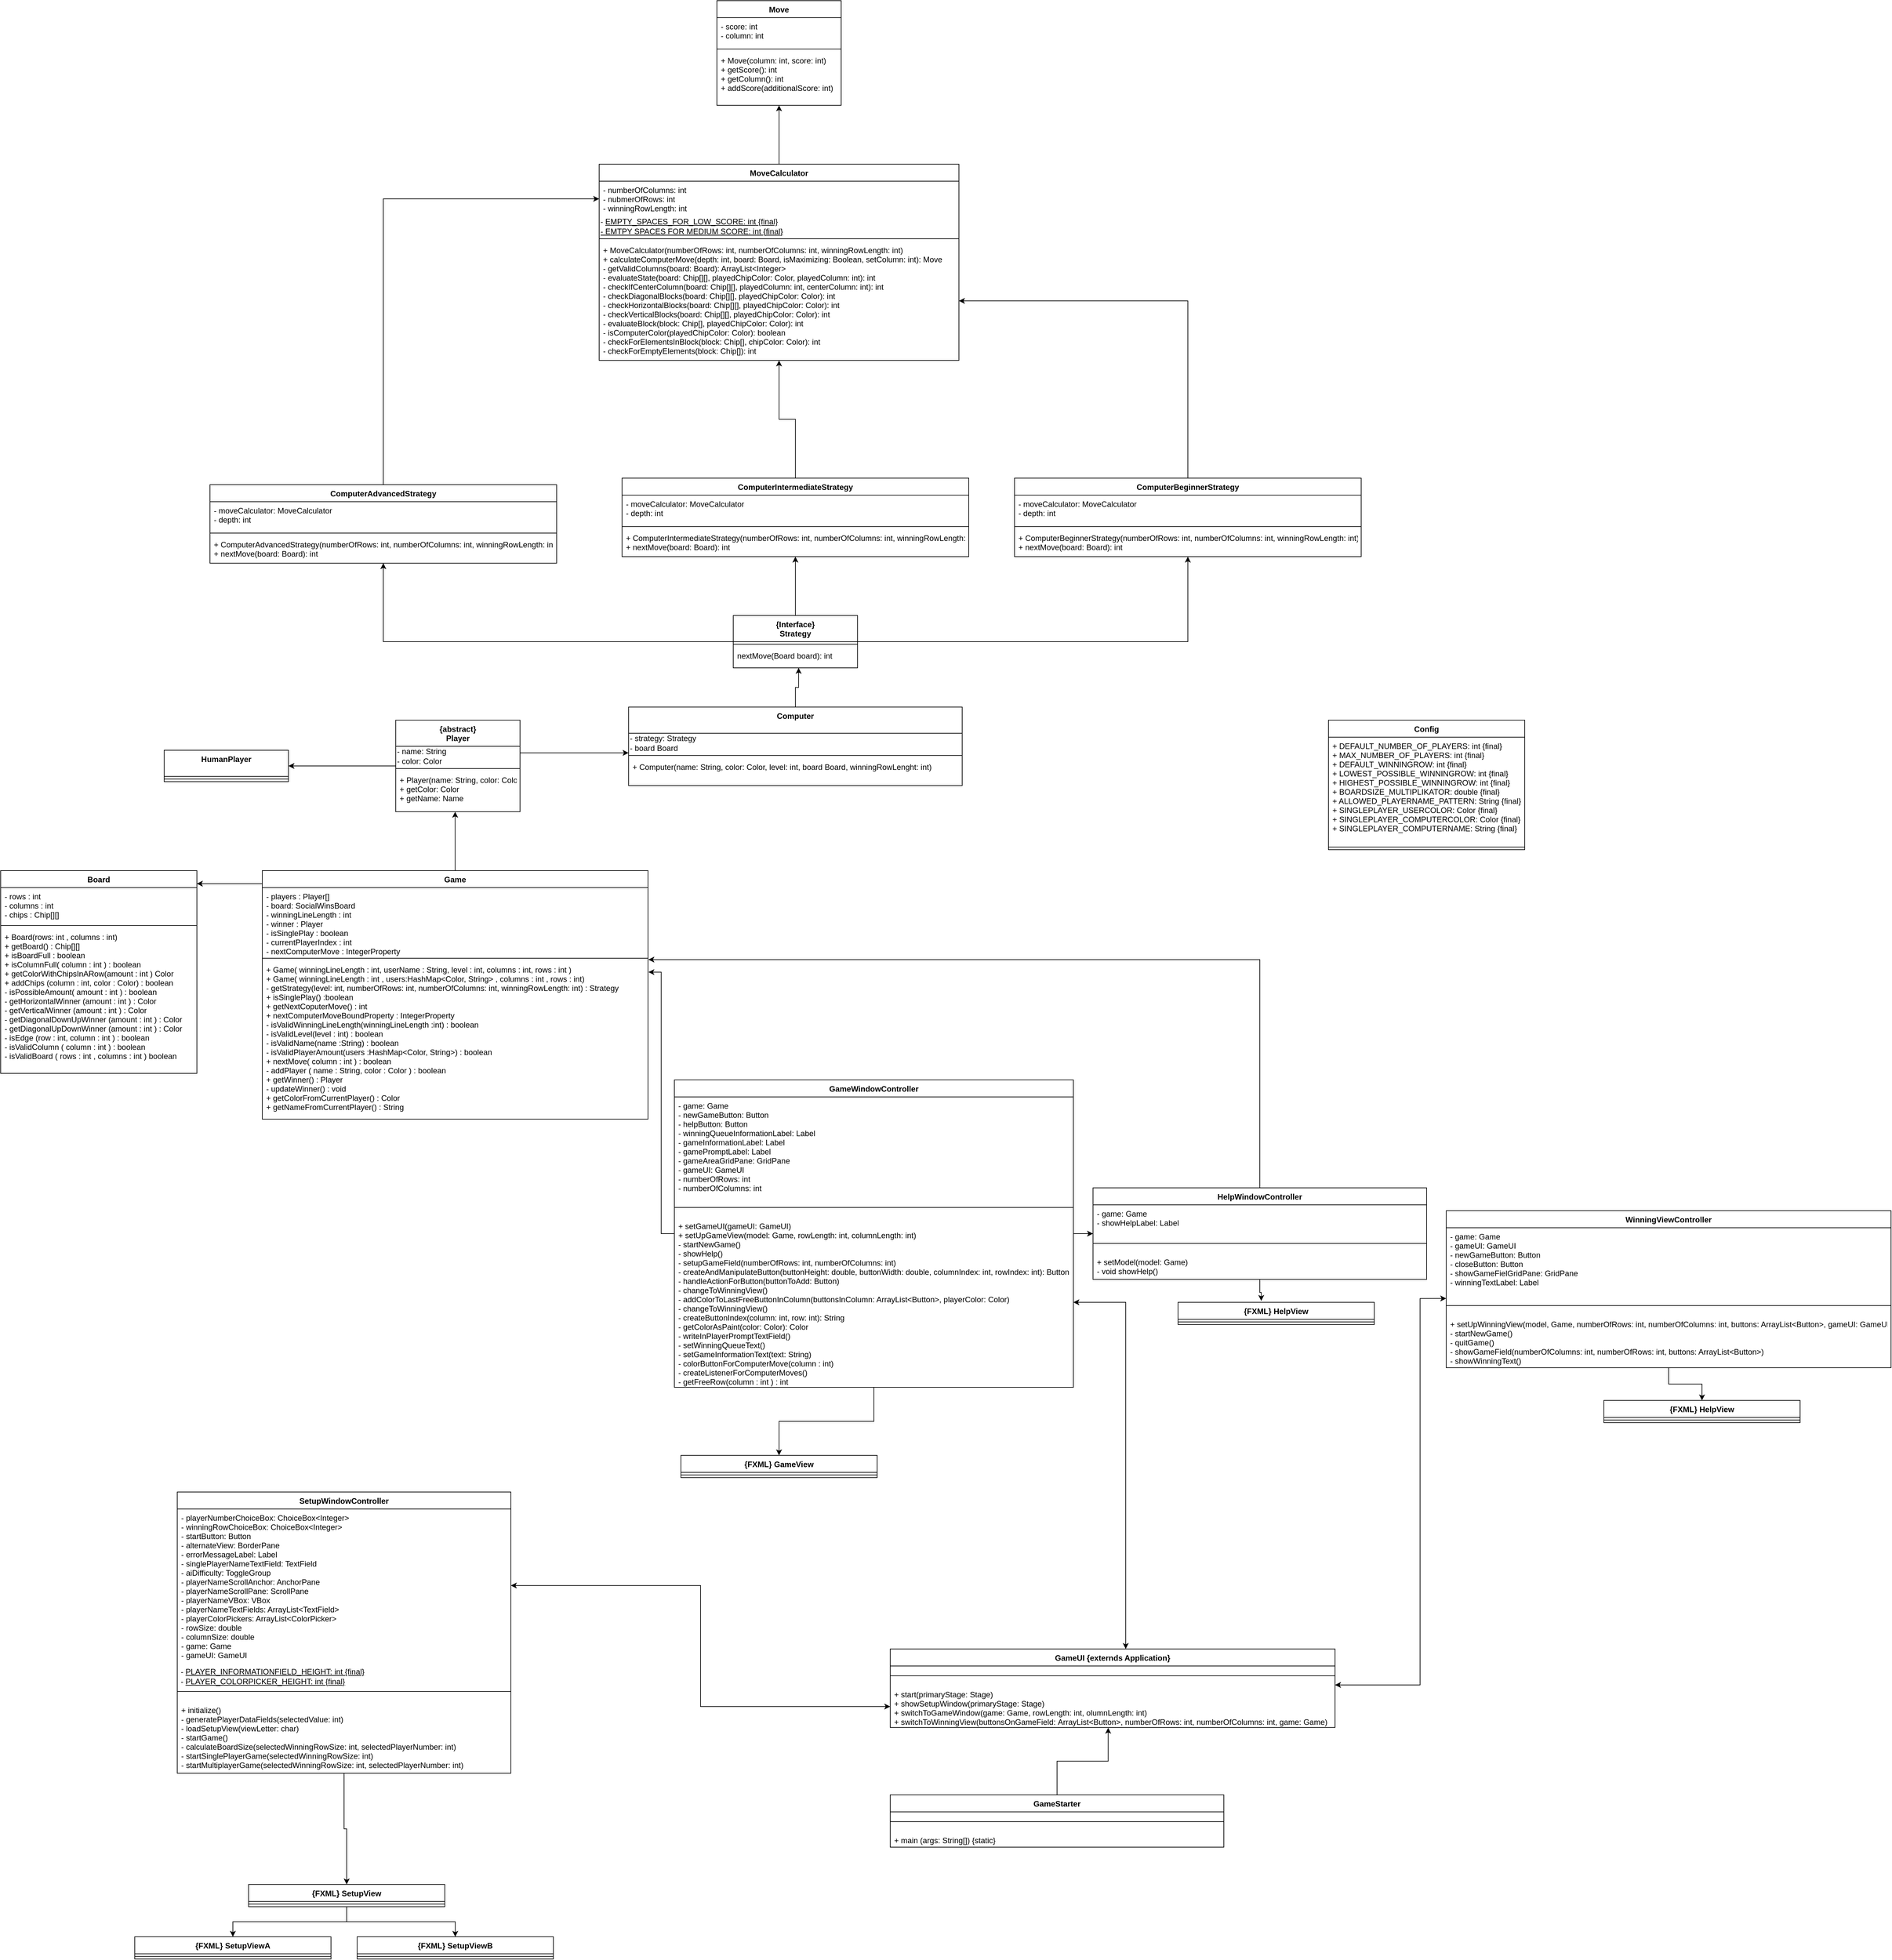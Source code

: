 <mxfile version="14.6.11" type="device"><diagram id="C5RBs43oDa-KdzZeNtuy" name="Page-1"><mxGraphModel dx="38" dy="457" grid="1" gridSize="10" guides="1" tooltips="1" connect="1" arrows="1" fold="1" page="1" pageScale="1" pageWidth="827" pageHeight="1169" math="0" shadow="0"><root><mxCell id="WIyWlLk6GJQsqaUBKTNV-0"/><mxCell id="WIyWlLk6GJQsqaUBKTNV-1" parent="WIyWlLk6GJQsqaUBKTNV-0"/><mxCell id="kENHJkDJx1Lz4hPHrRIw-1" style="edgeStyle=orthogonalEdgeStyle;rounded=0;orthogonalLoop=1;jettySize=auto;html=1;entryX=0.478;entryY=1;entryDx=0;entryDy=0;entryPerimeter=0;" parent="WIyWlLk6GJQsqaUBKTNV-1" source="eAm4K3hQeGZ5VTG-BRzC-0" target="eAm4K3hQeGZ5VTG-BRzC-94" edge="1"><mxGeometry relative="1" as="geometry"/></mxCell><mxCell id="eAm4K3hQeGZ5VTG-BRzC-0" value="Game&#10;" style="swimlane;fontStyle=1;align=center;verticalAlign=top;childLayout=stackLayout;horizontal=1;startSize=26;horizontalStack=0;resizeParent=1;resizeParentMax=0;resizeLast=0;collapsible=1;marginBottom=0;" parent="WIyWlLk6GJQsqaUBKTNV-1" vertex="1"><mxGeometry x="1510" y="1600" width="589.69" height="380" as="geometry"/></mxCell><mxCell id="eAm4K3hQeGZ5VTG-BRzC-1" value="- players : Player[]&#10;- board: SocialWinsBoard&#10;- winningLineLength : int&#10;- winner : Player&#10;- isSinglePlay : boolean&#10;- currentPlayerIndex : int&#10;- nextComputerMove : IntegerProperty" style="text;strokeColor=none;fillColor=none;align=left;verticalAlign=top;spacingLeft=4;spacingRight=4;overflow=hidden;rotatable=0;points=[[0,0.5],[1,0.5]];portConstraint=eastwest;" parent="eAm4K3hQeGZ5VTG-BRzC-0" vertex="1"><mxGeometry y="26" width="589.69" height="104" as="geometry"/></mxCell><mxCell id="eAm4K3hQeGZ5VTG-BRzC-2" value="" style="line;strokeWidth=1;fillColor=none;align=left;verticalAlign=middle;spacingTop=-1;spacingLeft=3;spacingRight=3;rotatable=0;labelPosition=right;points=[];portConstraint=eastwest;" parent="eAm4K3hQeGZ5VTG-BRzC-0" vertex="1"><mxGeometry y="130" width="589.69" height="8" as="geometry"/></mxCell><mxCell id="eAm4K3hQeGZ5VTG-BRzC-3" value="+ Game( winningLineLength : int, userName : String, level : int, columns : int, rows : int )&#10;+ Game( winningLineLength : int , users:HashMap&lt;Color, String&gt; , columns : int , rows : int)&#10;- getStrategy(level: int, numberOfRows: int, numberOfColumns: int, winningRowLength: int) : Strategy&#10;+ isSinglePlay() :boolean&#10;+ getNextCoputerMove() : int &#10;+ nextComputerMoveBoundProperty : IntegerProperty&#10;- isValidWinningLineLength(winningLineLength :int) : boolean&#10;- isValidLevel(level : int) : boolean&#10;- isValidName(name :String) : boolean&#10;- isValidPlayerAmount(users :HashMap&lt;Color, String&gt;) : boolean&#10;+ nextMove( column : int ) : boolean&#10;- addPlayer ( name : String, color : Color ) : boolean&#10;+ getWinner() : Player&#10;- updateWinner() : void&#10;+ getColorFromCurrentPlayer() : Color&#10;+ getNameFromCurrentPlayer() : String" style="text;strokeColor=none;fillColor=none;align=left;verticalAlign=top;spacingLeft=4;spacingRight=4;overflow=hidden;rotatable=0;points=[[0,0.5],[1,0.5]];portConstraint=eastwest;" parent="eAm4K3hQeGZ5VTG-BRzC-0" vertex="1"><mxGeometry y="138" width="589.69" height="242" as="geometry"/></mxCell><mxCell id="eAm4K3hQeGZ5VTG-BRzC-4" value="Config" style="swimlane;fontStyle=1;align=center;verticalAlign=top;childLayout=stackLayout;horizontal=1;startSize=26;horizontalStack=0;resizeParent=1;resizeParentMax=0;resizeLast=0;collapsible=1;marginBottom=0;" parent="WIyWlLk6GJQsqaUBKTNV-1" vertex="1"><mxGeometry x="3140" y="1370" width="300" height="198" as="geometry"/></mxCell><mxCell id="eAm4K3hQeGZ5VTG-BRzC-5" value="+ DEFAULT_NUMBER_OF_PLAYERS: int {final}&#10;+ MAX_NUMBER_OF_PLAYERS: int {final}&#10;+ DEFAULT_WINNINGROW: int {final}&#10;+ LOWEST_POSSIBLE_WINNINGROW: int {final}&#10;+ HIGHEST_POSSIBLE_WINNINGROW: int {final}&#10;+ BOARDSIZE_MULTIPLIKATOR: double {final}&#10;+ ALLOWED_PLAYERNAME_PATTERN: String {final}&#10;+ SINGLEPLAYER_USERCOLOR: Color {final}&#10;+ SINGLEPLAYER_COMPUTERCOLOR: Color {final}&#10;+ SINGLEPLAYER_COMPUTERNAME: String {final}" style="text;strokeColor=none;fillColor=none;align=left;verticalAlign=top;spacingLeft=4;spacingRight=4;overflow=hidden;rotatable=0;points=[[0,0.5],[1,0.5]];portConstraint=eastwest;" parent="eAm4K3hQeGZ5VTG-BRzC-4" vertex="1"><mxGeometry y="26" width="300" height="164" as="geometry"/></mxCell><mxCell id="eAm4K3hQeGZ5VTG-BRzC-6" value="" style="line;strokeWidth=1;fillColor=none;align=left;verticalAlign=middle;spacingTop=-1;spacingLeft=3;spacingRight=3;rotatable=0;labelPosition=right;points=[];portConstraint=eastwest;" parent="eAm4K3hQeGZ5VTG-BRzC-4" vertex="1"><mxGeometry y="190" width="300" height="8" as="geometry"/></mxCell><mxCell id="kENHJkDJx1Lz4hPHrRIw-23" style="edgeStyle=orthogonalEdgeStyle;rounded=0;orthogonalLoop=1;jettySize=auto;html=1;startArrow=none;startFill=0;" parent="WIyWlLk6GJQsqaUBKTNV-1" source="eAm4K3hQeGZ5VTG-BRzC-8" target="eAm4K3hQeGZ5VTG-BRzC-15" edge="1"><mxGeometry relative="1" as="geometry"/></mxCell><mxCell id="eAm4K3hQeGZ5VTG-BRzC-8" value="SetupWindowController" style="swimlane;fontStyle=1;align=center;verticalAlign=top;childLayout=stackLayout;horizontal=1;startSize=26;horizontalStack=0;resizeParent=1;resizeParentMax=0;resizeLast=0;collapsible=1;marginBottom=0;" parent="WIyWlLk6GJQsqaUBKTNV-1" vertex="1"><mxGeometry x="1380" y="2550" width="510" height="430" as="geometry"/></mxCell><mxCell id="eAm4K3hQeGZ5VTG-BRzC-9" value="- playerNumberChoiceBox: ChoiceBox&lt;Integer&gt;&#10;- winningRowChoiceBox: ChoiceBox&lt;Integer&gt;&#10;- startButton: Button&#10;- alternateView: BorderPane&#10;- errorMessageLabel: Label&#10;- singlePlayerNameTextField: TextField&#10;- aiDifficulty: ToggleGroup&#10;- playerNameScrollAnchor: AnchorPane&#10;- playerNameScrollPane: ScrollPane&#10;- playerNameVBox: VBox&#10;- playerNameTextFields: ArrayList&lt;TextField&gt;&#10;- playerColorPickers: ArrayList&lt;ColorPicker&gt;&#10;- rowSize: double&#10;- columnSize: double&#10;- game: Game&#10;- gameUI: GameUI" style="text;strokeColor=none;fillColor=none;align=left;verticalAlign=top;spacingLeft=4;spacingRight=4;overflow=hidden;rotatable=0;points=[[0,0.5],[1,0.5]];portConstraint=eastwest;" parent="eAm4K3hQeGZ5VTG-BRzC-8" vertex="1"><mxGeometry y="26" width="510" height="234" as="geometry"/></mxCell><mxCell id="eAm4K3hQeGZ5VTG-BRzC-10" value="&amp;nbsp;&lt;div align=&quot;left&quot;&gt;&amp;nbsp;- &lt;u&gt;PLAYER_INFORMATIONFIELD_HEIGHT: int {final}&lt;/u&gt; &lt;br&gt;&lt;/div&gt;&lt;div align=&quot;left&quot;&gt;&amp;nbsp;- &lt;u&gt;PLAYER_COLORPICKER_HEIGHT: int {final}&lt;/u&gt;&lt;/div&gt;" style="text;html=1;strokeColor=none;fillColor=none;align=left;verticalAlign=middle;whiteSpace=wrap;rounded=0;" parent="eAm4K3hQeGZ5VTG-BRzC-8" vertex="1"><mxGeometry y="260" width="510" height="30" as="geometry"/></mxCell><mxCell id="eAm4K3hQeGZ5VTG-BRzC-11" value="" style="line;strokeWidth=1;fillColor=none;align=left;verticalAlign=middle;spacingTop=-1;spacingLeft=3;spacingRight=3;rotatable=0;labelPosition=right;points=[];portConstraint=eastwest;" parent="eAm4K3hQeGZ5VTG-BRzC-8" vertex="1"><mxGeometry y="290" width="510" height="30" as="geometry"/></mxCell><mxCell id="eAm4K3hQeGZ5VTG-BRzC-12" value="+ initialize()&#10;- generatePlayerDataFields(selectedValue: int)&#10;- loadSetupView(viewLetter: char)&#10;- startGame()&#10;- calculateBoardSize(selectedWinningRowSize: int, selectedPlayerNumber: int)&#10;- startSinglePlayerGame(selectedWinningRowSize: int)&#10;- startMultiplayerGame(selectedWinningRowSize: int, selectedPlayerNumber: int)&#10;&#10;" style="text;strokeColor=none;fillColor=none;align=left;verticalAlign=top;spacingLeft=4;spacingRight=4;overflow=hidden;rotatable=0;points=[[0,0.5],[1,0.5]];portConstraint=eastwest;" parent="eAm4K3hQeGZ5VTG-BRzC-8" vertex="1"><mxGeometry y="320" width="510" height="110" as="geometry"/></mxCell><mxCell id="eAm4K3hQeGZ5VTG-BRzC-13" style="edgeStyle=orthogonalEdgeStyle;rounded=0;orthogonalLoop=1;jettySize=auto;html=1;exitX=0.5;exitY=1;exitDx=0;exitDy=0;" parent="WIyWlLk6GJQsqaUBKTNV-1" source="eAm4K3hQeGZ5VTG-BRzC-15" target="eAm4K3hQeGZ5VTG-BRzC-17" edge="1"><mxGeometry relative="1" as="geometry"/></mxCell><mxCell id="eAm4K3hQeGZ5VTG-BRzC-14" style="edgeStyle=orthogonalEdgeStyle;rounded=0;orthogonalLoop=1;jettySize=auto;html=1;exitX=0.5;exitY=1;exitDx=0;exitDy=0;entryX=0.5;entryY=0;entryDx=0;entryDy=0;" parent="WIyWlLk6GJQsqaUBKTNV-1" source="eAm4K3hQeGZ5VTG-BRzC-15" target="eAm4K3hQeGZ5VTG-BRzC-19" edge="1"><mxGeometry relative="1" as="geometry"/></mxCell><mxCell id="eAm4K3hQeGZ5VTG-BRzC-15" value="{FXML} SetupView" style="swimlane;fontStyle=1;align=center;verticalAlign=top;childLayout=stackLayout;horizontal=1;startSize=26;horizontalStack=0;resizeParent=1;resizeParentMax=0;resizeLast=0;collapsible=1;marginBottom=0;" parent="WIyWlLk6GJQsqaUBKTNV-1" vertex="1"><mxGeometry x="1489" y="3150" width="300" height="34" as="geometry"/></mxCell><mxCell id="eAm4K3hQeGZ5VTG-BRzC-16" value="" style="line;strokeWidth=1;fillColor=none;align=left;verticalAlign=middle;spacingTop=-1;spacingLeft=3;spacingRight=3;rotatable=0;labelPosition=right;points=[];portConstraint=eastwest;" parent="eAm4K3hQeGZ5VTG-BRzC-15" vertex="1"><mxGeometry y="26" width="300" height="8" as="geometry"/></mxCell><mxCell id="eAm4K3hQeGZ5VTG-BRzC-17" value="{FXML} SetupViewA" style="swimlane;fontStyle=1;align=center;verticalAlign=top;childLayout=stackLayout;horizontal=1;startSize=26;horizontalStack=0;resizeParent=1;resizeParentMax=0;resizeLast=0;collapsible=1;marginBottom=0;" parent="WIyWlLk6GJQsqaUBKTNV-1" vertex="1"><mxGeometry x="1315" y="3230" width="300" height="34" as="geometry"/></mxCell><mxCell id="eAm4K3hQeGZ5VTG-BRzC-18" value="" style="line;strokeWidth=1;fillColor=none;align=left;verticalAlign=middle;spacingTop=-1;spacingLeft=3;spacingRight=3;rotatable=0;labelPosition=right;points=[];portConstraint=eastwest;" parent="eAm4K3hQeGZ5VTG-BRzC-17" vertex="1"><mxGeometry y="26" width="300" height="8" as="geometry"/></mxCell><mxCell id="eAm4K3hQeGZ5VTG-BRzC-19" value="{FXML} SetupViewB" style="swimlane;fontStyle=1;align=center;verticalAlign=top;childLayout=stackLayout;horizontal=1;startSize=26;horizontalStack=0;resizeParent=1;resizeParentMax=0;resizeLast=0;collapsible=1;marginBottom=0;" parent="WIyWlLk6GJQsqaUBKTNV-1" vertex="1"><mxGeometry x="1655" y="3230" width="300" height="34" as="geometry"/></mxCell><mxCell id="eAm4K3hQeGZ5VTG-BRzC-20" value="" style="line;strokeWidth=1;fillColor=none;align=left;verticalAlign=middle;spacingTop=-1;spacingLeft=3;spacingRight=3;rotatable=0;labelPosition=right;points=[];portConstraint=eastwest;" parent="eAm4K3hQeGZ5VTG-BRzC-19" vertex="1"><mxGeometry y="26" width="300" height="8" as="geometry"/></mxCell><mxCell id="eAm4K3hQeGZ5VTG-BRzC-21" value="Board" style="swimlane;fontStyle=1;align=center;verticalAlign=top;childLayout=stackLayout;horizontal=1;startSize=26;horizontalStack=0;resizeParent=1;resizeParentMax=0;resizeLast=0;collapsible=1;marginBottom=0;" parent="WIyWlLk6GJQsqaUBKTNV-1" vertex="1"><mxGeometry x="1110" y="1600" width="300" height="310" as="geometry"/></mxCell><mxCell id="eAm4K3hQeGZ5VTG-BRzC-22" value="- rows : int&#10;- columns : int&#10;- chips : Chip[][]&#10;" style="text;strokeColor=none;fillColor=none;align=left;verticalAlign=top;spacingLeft=4;spacingRight=4;overflow=hidden;rotatable=0;points=[[0,0.5],[1,0.5]];portConstraint=eastwest;" parent="eAm4K3hQeGZ5VTG-BRzC-21" vertex="1"><mxGeometry y="26" width="300" height="54" as="geometry"/></mxCell><mxCell id="eAm4K3hQeGZ5VTG-BRzC-23" value="" style="line;strokeWidth=1;fillColor=none;align=left;verticalAlign=middle;spacingTop=-1;spacingLeft=3;spacingRight=3;rotatable=0;labelPosition=right;points=[];portConstraint=eastwest;" parent="eAm4K3hQeGZ5VTG-BRzC-21" vertex="1"><mxGeometry y="80" width="300" height="8" as="geometry"/></mxCell><mxCell id="eAm4K3hQeGZ5VTG-BRzC-24" value="+ Board(rows: int , columns : int)&#10;+ getBoard() : Chip[][]&#10;+ isBoardFull : boolean&#10;+ isColumnFull( column : int ) : boolean&#10;+ getColorWithChipsInARow(amount : int ) Color&#10;+ addChips (column : int, color : Color) : boolean&#10;- isPossibleAmount( amount : int ) : boolean&#10;- getHorizontalWinner (amount : int ) : Color&#10;- getVerticalWinner (amount : int ) : Color&#10;- getDiagonalDownUpWinner (amount : int ) : Color&#10;- getDiagonalUpDownWinner (amount : int ) : Color&#10;- isEdge (row : int, column : int ) : boolean&#10;- isValidColumn ( column : int ) : boolean&#10;- isValidBoard ( rows : int , columns : int ) boolean" style="text;strokeColor=none;fillColor=none;align=left;verticalAlign=top;spacingLeft=4;spacingRight=4;overflow=hidden;rotatable=0;points=[[0,0.5],[1,0.5]];portConstraint=eastwest;" parent="eAm4K3hQeGZ5VTG-BRzC-21" vertex="1"><mxGeometry y="88" width="300" height="222" as="geometry"/></mxCell><mxCell id="eAm4K3hQeGZ5VTG-BRzC-25" style="edgeStyle=orthogonalEdgeStyle;rounded=0;orthogonalLoop=1;jettySize=auto;html=1;" parent="WIyWlLk6GJQsqaUBKTNV-1" source="eAm4K3hQeGZ5VTG-BRzC-0" target="eAm4K3hQeGZ5VTG-BRzC-21" edge="1"><mxGeometry relative="1" as="geometry"><Array as="points"><mxPoint x="1440" y="1620"/><mxPoint x="1440" y="1620"/></Array><mxPoint x="1460" y="1560" as="sourcePoint"/><mxPoint x="1460" y="1940" as="targetPoint"/></mxGeometry></mxCell><mxCell id="eAm4K3hQeGZ5VTG-BRzC-26" style="edgeStyle=orthogonalEdgeStyle;rounded=0;orthogonalLoop=1;jettySize=auto;html=1;entryX=0.5;entryY=0;entryDx=0;entryDy=0;" parent="WIyWlLk6GJQsqaUBKTNV-1" source="eAm4K3hQeGZ5VTG-BRzC-29" target="eAm4K3hQeGZ5VTG-BRzC-33" edge="1"><mxGeometry relative="1" as="geometry"/></mxCell><mxCell id="eAm4K3hQeGZ5VTG-BRzC-27" style="edgeStyle=orthogonalEdgeStyle;rounded=0;orthogonalLoop=1;jettySize=auto;html=1;entryX=0;entryY=0.5;entryDx=0;entryDy=0;" parent="WIyWlLk6GJQsqaUBKTNV-1" source="eAm4K3hQeGZ5VTG-BRzC-29" target="eAm4K3hQeGZ5VTG-BRzC-37" edge="1"><mxGeometry relative="1" as="geometry"/></mxCell><mxCell id="eAm4K3hQeGZ5VTG-BRzC-28" style="edgeStyle=orthogonalEdgeStyle;rounded=0;orthogonalLoop=1;jettySize=auto;html=1;entryX=1.001;entryY=0.071;entryDx=0;entryDy=0;entryPerimeter=0;" parent="WIyWlLk6GJQsqaUBKTNV-1" source="eAm4K3hQeGZ5VTG-BRzC-29" target="eAm4K3hQeGZ5VTG-BRzC-3" edge="1"><mxGeometry relative="1" as="geometry"/></mxCell><mxCell id="eAm4K3hQeGZ5VTG-BRzC-29" value="GameWindowController" style="swimlane;fontStyle=1;align=center;verticalAlign=top;childLayout=stackLayout;horizontal=1;startSize=26;horizontalStack=0;resizeParent=1;resizeParentMax=0;resizeLast=0;collapsible=1;marginBottom=0;" parent="WIyWlLk6GJQsqaUBKTNV-1" vertex="1"><mxGeometry x="2140" y="1920" width="610" height="470" as="geometry"/></mxCell><mxCell id="eAm4K3hQeGZ5VTG-BRzC-30" value="- game: Game&#10;- newGameButton: Button&#10;- helpButton: Button&#10;- winningQueueInformationLabel: Label&#10;- gameInformationLabel: Label&#10;- gamePromptLabel: Label&#10;- gameAreaGridPane: GridPane&#10;- gameUI: GameUI&#10;- numberOfRows: int&#10;- numberOfColumns: int" style="text;strokeColor=none;fillColor=none;align=left;verticalAlign=top;spacingLeft=4;spacingRight=4;overflow=hidden;rotatable=0;points=[[0,0.5],[1,0.5]];portConstraint=eastwest;" parent="eAm4K3hQeGZ5VTG-BRzC-29" vertex="1"><mxGeometry y="26" width="610" height="154" as="geometry"/></mxCell><mxCell id="eAm4K3hQeGZ5VTG-BRzC-31" value="" style="line;strokeWidth=1;fillColor=none;align=left;verticalAlign=middle;spacingTop=-1;spacingLeft=3;spacingRight=3;rotatable=0;labelPosition=right;points=[];portConstraint=eastwest;" parent="eAm4K3hQeGZ5VTG-BRzC-29" vertex="1"><mxGeometry y="180" width="610" height="30" as="geometry"/></mxCell><mxCell id="eAm4K3hQeGZ5VTG-BRzC-32" value="+ setGameUI(gameUI: GameUI)&#10;+ setUpGameView(model: Game, rowLength: int, columnLength: int)&#10;- startNewGame()&#10;- showHelp()&#10;- setupGameField(numberOfRows: int, numberOfColumns: int)&#10;- createAndManipulateButton(buttonHeight: double, buttonWidth: double, columnIndex: int, rowIndex: int): Button&#10;- handleActionForButton(buttonToAdd: Button)&#10;- changeToWinningView()&#10;- addColorToLastFreeButtonInColumn(buttonsInColumn: ArrayList&lt;Button&gt;, playerColor: Color)&#10;- changeToWinningView()&#10;- createButtonIndex(column: int, row: int): String&#10;- getColorAsPaint(color: Color): Color&#10;- writeInPlayerPromptTextField()&#10;- setWinningQueueText()&#10;- setGameInformationText(text: String)&#10;- colorButtonForComputerMove(column : int)&#10;- createListenerForComputerMoves()&#10;- getFreeRow(column : int ) : int&#10;&#10;&#10;" style="text;strokeColor=none;fillColor=none;align=left;verticalAlign=top;spacingLeft=4;spacingRight=4;overflow=hidden;rotatable=0;points=[[0,0.5],[1,0.5]];portConstraint=eastwest;" parent="eAm4K3hQeGZ5VTG-BRzC-29" vertex="1"><mxGeometry y="210" width="610" height="260" as="geometry"/></mxCell><mxCell id="eAm4K3hQeGZ5VTG-BRzC-33" value="{FXML} GameView" style="swimlane;fontStyle=1;align=center;verticalAlign=top;childLayout=stackLayout;horizontal=1;startSize=26;horizontalStack=0;resizeParent=1;resizeParentMax=0;resizeLast=0;collapsible=1;marginBottom=0;" parent="WIyWlLk6GJQsqaUBKTNV-1" vertex="1"><mxGeometry x="2150" y="2494" width="300" height="34" as="geometry"/></mxCell><mxCell id="eAm4K3hQeGZ5VTG-BRzC-34" value="" style="line;strokeWidth=1;fillColor=none;align=left;verticalAlign=middle;spacingTop=-1;spacingLeft=3;spacingRight=3;rotatable=0;labelPosition=right;points=[];portConstraint=eastwest;" parent="eAm4K3hQeGZ5VTG-BRzC-33" vertex="1"><mxGeometry y="26" width="300" height="8" as="geometry"/></mxCell><mxCell id="eAm4K3hQeGZ5VTG-BRzC-35" style="edgeStyle=orthogonalEdgeStyle;rounded=0;orthogonalLoop=1;jettySize=auto;html=1;entryX=0.424;entryY=-0.062;entryDx=0;entryDy=0;entryPerimeter=0;" parent="WIyWlLk6GJQsqaUBKTNV-1" source="eAm4K3hQeGZ5VTG-BRzC-37" target="eAm4K3hQeGZ5VTG-BRzC-41" edge="1"><mxGeometry relative="1" as="geometry"/></mxCell><mxCell id="eAm4K3hQeGZ5VTG-BRzC-36" style="edgeStyle=orthogonalEdgeStyle;rounded=0;orthogonalLoop=1;jettySize=auto;html=1;entryX=1.001;entryY=-0.008;entryDx=0;entryDy=0;entryPerimeter=0;" parent="WIyWlLk6GJQsqaUBKTNV-1" source="eAm4K3hQeGZ5VTG-BRzC-37" target="eAm4K3hQeGZ5VTG-BRzC-3" edge="1"><mxGeometry relative="1" as="geometry"/></mxCell><mxCell id="eAm4K3hQeGZ5VTG-BRzC-37" value="HelpWindowController" style="swimlane;fontStyle=1;align=center;verticalAlign=top;childLayout=stackLayout;horizontal=1;startSize=26;horizontalStack=0;resizeParent=1;resizeParentMax=0;resizeLast=0;collapsible=1;marginBottom=0;" parent="WIyWlLk6GJQsqaUBKTNV-1" vertex="1"><mxGeometry x="2780" y="2085" width="510" height="140" as="geometry"/></mxCell><mxCell id="eAm4K3hQeGZ5VTG-BRzC-38" value="- game: Game&#10;- showHelpLabel: Label" style="text;strokeColor=none;fillColor=none;align=left;verticalAlign=top;spacingLeft=4;spacingRight=4;overflow=hidden;rotatable=0;points=[[0,0.5],[1,0.5]];portConstraint=eastwest;" parent="eAm4K3hQeGZ5VTG-BRzC-37" vertex="1"><mxGeometry y="26" width="510" height="44" as="geometry"/></mxCell><mxCell id="eAm4K3hQeGZ5VTG-BRzC-39" value="" style="line;strokeWidth=1;fillColor=none;align=left;verticalAlign=middle;spacingTop=-1;spacingLeft=3;spacingRight=3;rotatable=0;labelPosition=right;points=[];portConstraint=eastwest;" parent="eAm4K3hQeGZ5VTG-BRzC-37" vertex="1"><mxGeometry y="70" width="510" height="30" as="geometry"/></mxCell><mxCell id="eAm4K3hQeGZ5VTG-BRzC-40" value="+ setModel(model: Game)&#10;- void showHelp()&#10;&#10;" style="text;strokeColor=none;fillColor=none;align=left;verticalAlign=top;spacingLeft=4;spacingRight=4;overflow=hidden;rotatable=0;points=[[0,0.5],[1,0.5]];portConstraint=eastwest;" parent="eAm4K3hQeGZ5VTG-BRzC-37" vertex="1"><mxGeometry y="100" width="510" height="40" as="geometry"/></mxCell><mxCell id="eAm4K3hQeGZ5VTG-BRzC-41" value="{FXML} HelpView" style="swimlane;fontStyle=1;align=center;verticalAlign=top;childLayout=stackLayout;horizontal=1;startSize=26;horizontalStack=0;resizeParent=1;resizeParentMax=0;resizeLast=0;collapsible=1;marginBottom=0;" parent="WIyWlLk6GJQsqaUBKTNV-1" vertex="1"><mxGeometry x="2910" y="2260" width="300" height="34" as="geometry"/></mxCell><mxCell id="eAm4K3hQeGZ5VTG-BRzC-42" value="" style="line;strokeWidth=1;fillColor=none;align=left;verticalAlign=middle;spacingTop=-1;spacingLeft=3;spacingRight=3;rotatable=0;labelPosition=right;points=[];portConstraint=eastwest;" parent="eAm4K3hQeGZ5VTG-BRzC-41" vertex="1"><mxGeometry y="26" width="300" height="8" as="geometry"/></mxCell><mxCell id="eAm4K3hQeGZ5VTG-BRzC-43" style="edgeStyle=orthogonalEdgeStyle;rounded=0;orthogonalLoop=1;jettySize=auto;html=1;entryX=0.49;entryY=1.007;entryDx=0;entryDy=0;entryPerimeter=0;" parent="WIyWlLk6GJQsqaUBKTNV-1" source="eAm4K3hQeGZ5VTG-BRzC-44" target="eAm4K3hQeGZ5VTG-BRzC-52" edge="1"><mxGeometry relative="1" as="geometry"/></mxCell><mxCell id="eAm4K3hQeGZ5VTG-BRzC-44" value="GameStarter" style="swimlane;fontStyle=1;align=center;verticalAlign=top;childLayout=stackLayout;horizontal=1;startSize=26;horizontalStack=0;resizeParent=1;resizeParentMax=0;resizeLast=0;collapsible=1;marginBottom=0;" parent="WIyWlLk6GJQsqaUBKTNV-1" vertex="1"><mxGeometry x="2470" y="3013" width="510" height="80" as="geometry"/></mxCell><mxCell id="eAm4K3hQeGZ5VTG-BRzC-45" value="" style="line;strokeWidth=1;fillColor=none;align=left;verticalAlign=middle;spacingTop=-1;spacingLeft=3;spacingRight=3;rotatable=0;labelPosition=right;points=[];portConstraint=eastwest;" parent="eAm4K3hQeGZ5VTG-BRzC-44" vertex="1"><mxGeometry y="26" width="510" height="30" as="geometry"/></mxCell><mxCell id="eAm4K3hQeGZ5VTG-BRzC-46" value="+ main (args: String[]) {static}" style="text;strokeColor=none;fillColor=none;align=left;verticalAlign=top;spacingLeft=4;spacingRight=4;overflow=hidden;rotatable=0;points=[[0,0.5],[1,0.5]];portConstraint=eastwest;" parent="eAm4K3hQeGZ5VTG-BRzC-44" vertex="1"><mxGeometry y="56" width="510" height="24" as="geometry"/></mxCell><mxCell id="eAm4K3hQeGZ5VTG-BRzC-47" style="edgeStyle=orthogonalEdgeStyle;rounded=0;orthogonalLoop=1;jettySize=auto;html=1;entryX=1;entryY=0.5;entryDx=0;entryDy=0;startArrow=classic;startFill=1;" parent="WIyWlLk6GJQsqaUBKTNV-1" source="eAm4K3hQeGZ5VTG-BRzC-50" target="eAm4K3hQeGZ5VTG-BRzC-32" edge="1"><mxGeometry relative="1" as="geometry"><Array as="points"><mxPoint x="2830" y="2260"/></Array></mxGeometry></mxCell><mxCell id="eAm4K3hQeGZ5VTG-BRzC-49" style="edgeStyle=orthogonalEdgeStyle;rounded=0;orthogonalLoop=1;jettySize=auto;html=1;entryX=0;entryY=1.04;entryDx=0;entryDy=0;entryPerimeter=0;startArrow=classic;startFill=1;" parent="WIyWlLk6GJQsqaUBKTNV-1" source="eAm4K3hQeGZ5VTG-BRzC-50" target="eAm4K3hQeGZ5VTG-BRzC-55" edge="1"><mxGeometry relative="1" as="geometry"><Array as="points"><mxPoint x="3280" y="2845"/><mxPoint x="3280" y="2254"/></Array></mxGeometry></mxCell><mxCell id="eAm4K3hQeGZ5VTG-BRzC-50" value="GameUI {externds Application}" style="swimlane;fontStyle=1;align=center;verticalAlign=top;childLayout=stackLayout;horizontal=1;startSize=26;horizontalStack=0;resizeParent=1;resizeParentMax=0;resizeLast=0;collapsible=1;marginBottom=0;" parent="WIyWlLk6GJQsqaUBKTNV-1" vertex="1"><mxGeometry x="2470" y="2790" width="680" height="120" as="geometry"/></mxCell><mxCell id="eAm4K3hQeGZ5VTG-BRzC-51" value="" style="line;strokeWidth=1;fillColor=none;align=left;verticalAlign=middle;spacingTop=-1;spacingLeft=3;spacingRight=3;rotatable=0;labelPosition=right;points=[];portConstraint=eastwest;" parent="eAm4K3hQeGZ5VTG-BRzC-50" vertex="1"><mxGeometry y="26" width="680" height="30" as="geometry"/></mxCell><mxCell id="eAm4K3hQeGZ5VTG-BRzC-52" value="+ start(primaryStage: Stage)&#10;+ showSetupWindow(primaryStage: Stage)&#10;+ switchToGameWindow(game: Game, rowLength: int, olumnLength: int)&#10;+ switchToWinningView(buttonsOnGameField: ArrayList&lt;Button&gt;, numberOfRows: int, numberOfColumns: int, game: Game)" style="text;strokeColor=none;fillColor=none;align=left;verticalAlign=top;spacingLeft=4;spacingRight=4;overflow=hidden;rotatable=0;points=[[0,0.5],[1,0.5]];portConstraint=eastwest;" parent="eAm4K3hQeGZ5VTG-BRzC-50" vertex="1"><mxGeometry y="56" width="680" height="64" as="geometry"/></mxCell><mxCell id="eAm4K3hQeGZ5VTG-BRzC-53" style="edgeStyle=orthogonalEdgeStyle;rounded=0;orthogonalLoop=1;jettySize=auto;html=1;entryX=0.5;entryY=0;entryDx=0;entryDy=0;" parent="WIyWlLk6GJQsqaUBKTNV-1" source="eAm4K3hQeGZ5VTG-BRzC-54" target="eAm4K3hQeGZ5VTG-BRzC-58" edge="1"><mxGeometry relative="1" as="geometry"/></mxCell><mxCell id="eAm4K3hQeGZ5VTG-BRzC-54" value="WinningViewController" style="swimlane;fontStyle=1;align=center;verticalAlign=top;childLayout=stackLayout;horizontal=1;startSize=26;horizontalStack=0;resizeParent=1;resizeParentMax=0;resizeLast=0;collapsible=1;marginBottom=0;" parent="WIyWlLk6GJQsqaUBKTNV-1" vertex="1"><mxGeometry x="3320" y="2120" width="680" height="240" as="geometry"/></mxCell><mxCell id="eAm4K3hQeGZ5VTG-BRzC-55" value="- game: Game&#10;- gameUI: GameUI&#10;- newGameButton: Button&#10;- closeButton: Button&#10;- showGameFielGridPane: GridPane&#10;- winningTextLabel: Label" style="text;strokeColor=none;fillColor=none;align=left;verticalAlign=top;spacingLeft=4;spacingRight=4;overflow=hidden;rotatable=0;points=[[0,0.5],[1,0.5]];portConstraint=eastwest;" parent="eAm4K3hQeGZ5VTG-BRzC-54" vertex="1"><mxGeometry y="26" width="680" height="104" as="geometry"/></mxCell><mxCell id="eAm4K3hQeGZ5VTG-BRzC-56" value="" style="line;strokeWidth=1;fillColor=none;align=left;verticalAlign=middle;spacingTop=-1;spacingLeft=3;spacingRight=3;rotatable=0;labelPosition=right;points=[];portConstraint=eastwest;" parent="eAm4K3hQeGZ5VTG-BRzC-54" vertex="1"><mxGeometry y="130" width="680" height="30" as="geometry"/></mxCell><mxCell id="eAm4K3hQeGZ5VTG-BRzC-57" value="+ setUpWinningView(model, Game, numberOfRows: int, numberOfColumns: int, buttons: ArrayList&lt;Button&gt;, gameUI: GameUI)&#10;- startNewGame()&#10;- quitGame()&#10;- showGameField(numberOfColumns: int, numberOfRows: int, buttons: ArrayList&lt;Button&gt;)&#10;- showWinningText()" style="text;strokeColor=none;fillColor=none;align=left;verticalAlign=top;spacingLeft=4;spacingRight=4;overflow=hidden;rotatable=0;points=[[0,0.5],[1,0.5]];portConstraint=eastwest;" parent="eAm4K3hQeGZ5VTG-BRzC-54" vertex="1"><mxGeometry y="160" width="680" height="80" as="geometry"/></mxCell><mxCell id="eAm4K3hQeGZ5VTG-BRzC-58" value="{FXML} HelpView" style="swimlane;fontStyle=1;align=center;verticalAlign=top;childLayout=stackLayout;horizontal=1;startSize=26;horizontalStack=0;resizeParent=1;resizeParentMax=0;resizeLast=0;collapsible=1;marginBottom=0;" parent="WIyWlLk6GJQsqaUBKTNV-1" vertex="1"><mxGeometry x="3561" y="2410" width="300" height="34" as="geometry"/></mxCell><mxCell id="eAm4K3hQeGZ5VTG-BRzC-59" value="" style="line;strokeWidth=1;fillColor=none;align=left;verticalAlign=middle;spacingTop=-1;spacingLeft=3;spacingRight=3;rotatable=0;labelPosition=right;points=[];portConstraint=eastwest;" parent="eAm4K3hQeGZ5VTG-BRzC-58" vertex="1"><mxGeometry y="26" width="300" height="8" as="geometry"/></mxCell><mxCell id="kENHJkDJx1Lz4hPHrRIw-9" style="edgeStyle=orthogonalEdgeStyle;rounded=0;orthogonalLoop=1;jettySize=auto;html=1;" parent="WIyWlLk6GJQsqaUBKTNV-1" source="eAm4K3hQeGZ5VTG-BRzC-61" target="eAm4K3hQeGZ5VTG-BRzC-66" edge="1"><mxGeometry relative="1" as="geometry"/></mxCell><mxCell id="eAm4K3hQeGZ5VTG-BRzC-61" value="MoveCalculator" style="swimlane;fontStyle=1;align=center;verticalAlign=top;childLayout=stackLayout;horizontal=1;startSize=26;horizontalStack=0;resizeParent=1;resizeParentMax=0;resizeLast=0;collapsible=1;marginBottom=0;" parent="WIyWlLk6GJQsqaUBKTNV-1" vertex="1"><mxGeometry x="2025" y="520" width="550" height="300" as="geometry"/></mxCell><mxCell id="eAm4K3hQeGZ5VTG-BRzC-62" value="- numberOfColumns: int&#10;- nubmerOfRows: int&#10;- winningRowLength: int&#10;" style="text;strokeColor=none;fillColor=none;align=left;verticalAlign=top;spacingLeft=4;spacingRight=4;overflow=hidden;rotatable=0;points=[[0,0.5],[1,0.5]];portConstraint=eastwest;" parent="eAm4K3hQeGZ5VTG-BRzC-61" vertex="1"><mxGeometry y="26" width="550" height="54" as="geometry"/></mxCell><mxCell id="eAm4K3hQeGZ5VTG-BRzC-63" value="- &lt;u&gt;EMPTY_SPACES_FOR_LOW_SCORE: int {final}&lt;br&gt;- EMTPY SPACES FOR MEDIUM SCORE: int {final}&lt;/u&gt;" style="text;html=1;strokeColor=none;fillColor=none;align=left;verticalAlign=middle;whiteSpace=wrap;rounded=0;" parent="eAm4K3hQeGZ5VTG-BRzC-61" vertex="1"><mxGeometry y="80" width="550" height="30" as="geometry"/></mxCell><mxCell id="eAm4K3hQeGZ5VTG-BRzC-64" value="" style="line;strokeWidth=1;fillColor=none;align=left;verticalAlign=middle;spacingTop=-1;spacingLeft=3;spacingRight=3;rotatable=0;labelPosition=right;points=[];portConstraint=eastwest;" parent="eAm4K3hQeGZ5VTG-BRzC-61" vertex="1"><mxGeometry y="110" width="550" height="8" as="geometry"/></mxCell><mxCell id="eAm4K3hQeGZ5VTG-BRzC-65" value="+ MoveCalculator(numberOfRows: int, numberOfColumns: int, winningRowLength: int)&#10;+ calculateComputerMove(depth: int, board: Board, isMaximizing: Boolean, setColumn: int): Move&#10;- getValidColumns(board: Board): ArrayList&lt;Integer&gt;&#10;- evaluateState(board: Chip[][], playedChipColor: Color, playedColumn: int): int&#10;- checkIfCenterColumn(board: Chip[][], playedColumn: int, centerColumn: int): int&#10;- checkDiagonalBlocks(board: Chip[][], playedChipColor: Color): int&#10;- checkHorizontalBlocks(board: Chip[][], playedChipColor: Color): int&#10;- checkVerticalBlocks(board: Chip[][], playedChipColor: Color): int&#10;- evaluateBlock(block: Chip[], playedChipColor: Color): int&#10;- isComputerColor(playedChipColor: Color): boolean&#10;- checkForElementsInBlock(block: Chip[], chipColor: Color): int&#10;- checkForEmptyElements(block: Chip[]): int&#10;" style="text;strokeColor=none;fillColor=none;align=left;verticalAlign=top;spacingLeft=4;spacingRight=4;overflow=hidden;rotatable=0;points=[[0,0.5],[1,0.5]];portConstraint=eastwest;" parent="eAm4K3hQeGZ5VTG-BRzC-61" vertex="1"><mxGeometry y="118" width="550" height="182" as="geometry"/></mxCell><mxCell id="eAm4K3hQeGZ5VTG-BRzC-66" value="Move" style="swimlane;fontStyle=1;align=center;verticalAlign=top;childLayout=stackLayout;horizontal=1;startSize=26;horizontalStack=0;resizeParent=1;resizeParentMax=0;resizeLast=0;collapsible=1;marginBottom=0;" parent="WIyWlLk6GJQsqaUBKTNV-1" vertex="1"><mxGeometry x="2205" y="270" width="190" height="160" as="geometry"/></mxCell><mxCell id="eAm4K3hQeGZ5VTG-BRzC-67" value="- score: int&#10;- column: int" style="text;strokeColor=none;fillColor=none;align=left;verticalAlign=top;spacingLeft=4;spacingRight=4;overflow=hidden;rotatable=0;points=[[0,0.5],[1,0.5]];portConstraint=eastwest;" parent="eAm4K3hQeGZ5VTG-BRzC-66" vertex="1"><mxGeometry y="26" width="190" height="44" as="geometry"/></mxCell><mxCell id="eAm4K3hQeGZ5VTG-BRzC-68" value="" style="line;strokeWidth=1;fillColor=none;align=left;verticalAlign=middle;spacingTop=-1;spacingLeft=3;spacingRight=3;rotatable=0;labelPosition=right;points=[];portConstraint=eastwest;" parent="eAm4K3hQeGZ5VTG-BRzC-66" vertex="1"><mxGeometry y="70" width="190" height="8" as="geometry"/></mxCell><mxCell id="eAm4K3hQeGZ5VTG-BRzC-69" value="+ Move(column: int, score: int)&#10;+ getScore(): int&#10;+ getColumn(): int&#10;+ addScore(additionalScore: int)&#10;" style="text;strokeColor=none;fillColor=none;align=left;verticalAlign=top;spacingLeft=4;spacingRight=4;overflow=hidden;rotatable=0;points=[[0,0.5],[1,0.5]];portConstraint=eastwest;" parent="eAm4K3hQeGZ5VTG-BRzC-66" vertex="1"><mxGeometry y="78" width="190" height="82" as="geometry"/></mxCell><mxCell id="kENHJkDJx1Lz4hPHrRIw-5" style="edgeStyle=orthogonalEdgeStyle;rounded=0;orthogonalLoop=1;jettySize=auto;html=1;" parent="WIyWlLk6GJQsqaUBKTNV-1" source="eAm4K3hQeGZ5VTG-BRzC-72" target="eAm4K3hQeGZ5VTG-BRzC-83" edge="1"><mxGeometry relative="1" as="geometry"/></mxCell><mxCell id="kENHJkDJx1Lz4hPHrRIw-6" style="edgeStyle=orthogonalEdgeStyle;rounded=0;orthogonalLoop=1;jettySize=auto;html=1;" parent="WIyWlLk6GJQsqaUBKTNV-1" source="eAm4K3hQeGZ5VTG-BRzC-72" target="eAm4K3hQeGZ5VTG-BRzC-75" edge="1"><mxGeometry relative="1" as="geometry"/></mxCell><mxCell id="kENHJkDJx1Lz4hPHrRIw-7" style="edgeStyle=orthogonalEdgeStyle;rounded=0;orthogonalLoop=1;jettySize=auto;html=1;" parent="WIyWlLk6GJQsqaUBKTNV-1" source="eAm4K3hQeGZ5VTG-BRzC-72" target="eAm4K3hQeGZ5VTG-BRzC-79" edge="1"><mxGeometry relative="1" as="geometry"/></mxCell><mxCell id="eAm4K3hQeGZ5VTG-BRzC-72" value="{Interface}&#10;Strategy" style="swimlane;fontStyle=1;align=center;verticalAlign=top;childLayout=stackLayout;horizontal=1;startSize=40;horizontalStack=0;resizeParent=1;resizeParentMax=0;resizeLast=0;collapsible=1;marginBottom=0;" parent="WIyWlLk6GJQsqaUBKTNV-1" vertex="1"><mxGeometry x="2230" y="1210" width="190" height="80" as="geometry"/></mxCell><mxCell id="eAm4K3hQeGZ5VTG-BRzC-73" value="" style="line;strokeWidth=1;fillColor=none;align=left;verticalAlign=middle;spacingTop=-1;spacingLeft=3;spacingRight=3;rotatable=0;labelPosition=right;points=[];portConstraint=eastwest;" parent="eAm4K3hQeGZ5VTG-BRzC-72" vertex="1"><mxGeometry y="40" width="190" height="8" as="geometry"/></mxCell><mxCell id="eAm4K3hQeGZ5VTG-BRzC-74" value="nextMove(Board board): int" style="text;strokeColor=none;fillColor=none;align=left;verticalAlign=top;spacingLeft=4;spacingRight=4;overflow=hidden;rotatable=0;points=[[0,0.5],[1,0.5]];portConstraint=eastwest;" parent="eAm4K3hQeGZ5VTG-BRzC-72" vertex="1"><mxGeometry y="48" width="190" height="32" as="geometry"/></mxCell><mxCell id="kENHJkDJx1Lz4hPHrRIw-13" style="edgeStyle=orthogonalEdgeStyle;rounded=0;orthogonalLoop=1;jettySize=auto;html=1;" parent="WIyWlLk6GJQsqaUBKTNV-1" source="eAm4K3hQeGZ5VTG-BRzC-75" target="eAm4K3hQeGZ5VTG-BRzC-65" edge="1"><mxGeometry relative="1" as="geometry"/></mxCell><mxCell id="eAm4K3hQeGZ5VTG-BRzC-75" value="ComputerBeginnerStrategy" style="swimlane;fontStyle=1;align=center;verticalAlign=top;childLayout=stackLayout;horizontal=1;startSize=26;horizontalStack=0;resizeParent=1;resizeParentMax=0;resizeLast=0;collapsible=1;marginBottom=0;" parent="WIyWlLk6GJQsqaUBKTNV-1" vertex="1"><mxGeometry x="2660" y="1000" width="530" height="120" as="geometry"/></mxCell><mxCell id="eAm4K3hQeGZ5VTG-BRzC-76" value="- moveCalculator: MoveCalculator&#10;- depth: int" style="text;strokeColor=none;fillColor=none;align=left;verticalAlign=top;spacingLeft=4;spacingRight=4;overflow=hidden;rotatable=0;points=[[0,0.5],[1,0.5]];portConstraint=eastwest;" parent="eAm4K3hQeGZ5VTG-BRzC-75" vertex="1"><mxGeometry y="26" width="530" height="44" as="geometry"/></mxCell><mxCell id="eAm4K3hQeGZ5VTG-BRzC-77" value="" style="line;strokeWidth=1;fillColor=none;align=left;verticalAlign=middle;spacingTop=-1;spacingLeft=3;spacingRight=3;rotatable=0;labelPosition=right;points=[];portConstraint=eastwest;" parent="eAm4K3hQeGZ5VTG-BRzC-75" vertex="1"><mxGeometry y="70" width="530" height="8" as="geometry"/></mxCell><mxCell id="eAm4K3hQeGZ5VTG-BRzC-78" value="+ ComputerBeginnerStrategy(numberOfRows: int, numberOfColumns: int, winningRowLength: int)&#10;+ nextMove(board: Board): int&#10;" style="text;strokeColor=none;fillColor=none;align=left;verticalAlign=top;spacingLeft=4;spacingRight=4;overflow=hidden;rotatable=0;points=[[0,0.5],[1,0.5]];portConstraint=eastwest;" parent="eAm4K3hQeGZ5VTG-BRzC-75" vertex="1"><mxGeometry y="78" width="530" height="42" as="geometry"/></mxCell><mxCell id="kENHJkDJx1Lz4hPHrRIw-10" style="edgeStyle=orthogonalEdgeStyle;rounded=0;orthogonalLoop=1;jettySize=auto;html=1;" parent="WIyWlLk6GJQsqaUBKTNV-1" source="eAm4K3hQeGZ5VTG-BRzC-79" target="eAm4K3hQeGZ5VTG-BRzC-61" edge="1"><mxGeometry relative="1" as="geometry"/></mxCell><mxCell id="eAm4K3hQeGZ5VTG-BRzC-79" value="ComputerIntermediateStrategy" style="swimlane;fontStyle=1;align=center;verticalAlign=top;childLayout=stackLayout;horizontal=1;startSize=26;horizontalStack=0;resizeParent=1;resizeParentMax=0;resizeLast=0;collapsible=1;marginBottom=0;" parent="WIyWlLk6GJQsqaUBKTNV-1" vertex="1"><mxGeometry x="2060" y="1000" width="530" height="120" as="geometry"/></mxCell><mxCell id="eAm4K3hQeGZ5VTG-BRzC-80" value="- moveCalculator: MoveCalculator&#10;- depth: int" style="text;strokeColor=none;fillColor=none;align=left;verticalAlign=top;spacingLeft=4;spacingRight=4;overflow=hidden;rotatable=0;points=[[0,0.5],[1,0.5]];portConstraint=eastwest;" parent="eAm4K3hQeGZ5VTG-BRzC-79" vertex="1"><mxGeometry y="26" width="530" height="44" as="geometry"/></mxCell><mxCell id="eAm4K3hQeGZ5VTG-BRzC-81" value="" style="line;strokeWidth=1;fillColor=none;align=left;verticalAlign=middle;spacingTop=-1;spacingLeft=3;spacingRight=3;rotatable=0;labelPosition=right;points=[];portConstraint=eastwest;" parent="eAm4K3hQeGZ5VTG-BRzC-79" vertex="1"><mxGeometry y="70" width="530" height="8" as="geometry"/></mxCell><mxCell id="eAm4K3hQeGZ5VTG-BRzC-82" value="+ ComputerIntermediateStrategy(numberOfRows: int, numberOfColumns: int, winningRowLength: int)&#10;+ nextMove(board: Board): int&#10;" style="text;strokeColor=none;fillColor=none;align=left;verticalAlign=top;spacingLeft=4;spacingRight=4;overflow=hidden;rotatable=0;points=[[0,0.5],[1,0.5]];portConstraint=eastwest;" parent="eAm4K3hQeGZ5VTG-BRzC-79" vertex="1"><mxGeometry y="78" width="530" height="42" as="geometry"/></mxCell><mxCell id="kENHJkDJx1Lz4hPHrRIw-12" style="edgeStyle=orthogonalEdgeStyle;rounded=0;orthogonalLoop=1;jettySize=auto;html=1;" parent="WIyWlLk6GJQsqaUBKTNV-1" source="eAm4K3hQeGZ5VTG-BRzC-83" target="eAm4K3hQeGZ5VTG-BRzC-62" edge="1"><mxGeometry relative="1" as="geometry"/></mxCell><mxCell id="eAm4K3hQeGZ5VTG-BRzC-83" value="ComputerAdvancedStrategy" style="swimlane;fontStyle=1;align=center;verticalAlign=top;childLayout=stackLayout;horizontal=1;startSize=26;horizontalStack=0;resizeParent=1;resizeParentMax=0;resizeLast=0;collapsible=1;marginBottom=0;" parent="WIyWlLk6GJQsqaUBKTNV-1" vertex="1"><mxGeometry x="1430" y="1010" width="530" height="120" as="geometry"/></mxCell><mxCell id="eAm4K3hQeGZ5VTG-BRzC-84" value="- moveCalculator: MoveCalculator&#10;- depth: int" style="text;strokeColor=none;fillColor=none;align=left;verticalAlign=top;spacingLeft=4;spacingRight=4;overflow=hidden;rotatable=0;points=[[0,0.5],[1,0.5]];portConstraint=eastwest;" parent="eAm4K3hQeGZ5VTG-BRzC-83" vertex="1"><mxGeometry y="26" width="530" height="44" as="geometry"/></mxCell><mxCell id="eAm4K3hQeGZ5VTG-BRzC-85" value="" style="line;strokeWidth=1;fillColor=none;align=left;verticalAlign=middle;spacingTop=-1;spacingLeft=3;spacingRight=3;rotatable=0;labelPosition=right;points=[];portConstraint=eastwest;" parent="eAm4K3hQeGZ5VTG-BRzC-83" vertex="1"><mxGeometry y="70" width="530" height="8" as="geometry"/></mxCell><mxCell id="eAm4K3hQeGZ5VTG-BRzC-86" value="+ ComputerAdvancedStrategy(numberOfRows: int, numberOfColumns: int, winningRowLength: int)&#10;+ nextMove(board: Board): int&#10;" style="text;strokeColor=none;fillColor=none;align=left;verticalAlign=top;spacingLeft=4;spacingRight=4;overflow=hidden;rotatable=0;points=[[0,0.5],[1,0.5]];portConstraint=eastwest;" parent="eAm4K3hQeGZ5VTG-BRzC-83" vertex="1"><mxGeometry y="78" width="530" height="42" as="geometry"/></mxCell><mxCell id="kENHJkDJx1Lz4hPHrRIw-2" style="edgeStyle=orthogonalEdgeStyle;rounded=0;orthogonalLoop=1;jettySize=auto;html=1;entryX=1;entryY=0.5;entryDx=0;entryDy=0;" parent="WIyWlLk6GJQsqaUBKTNV-1" source="eAm4K3hQeGZ5VTG-BRzC-91" target="eAm4K3hQeGZ5VTG-BRzC-95" edge="1"><mxGeometry relative="1" as="geometry"/></mxCell><mxCell id="kENHJkDJx1Lz4hPHrRIw-3" style="edgeStyle=orthogonalEdgeStyle;rounded=0;orthogonalLoop=1;jettySize=auto;html=1;entryX=0;entryY=1;entryDx=0;entryDy=0;" parent="WIyWlLk6GJQsqaUBKTNV-1" source="eAm4K3hQeGZ5VTG-BRzC-91" target="eAm4K3hQeGZ5VTG-BRzC-98" edge="1"><mxGeometry relative="1" as="geometry"><Array as="points"><mxPoint x="2000" y="1420"/><mxPoint x="2000" y="1420"/></Array></mxGeometry></mxCell><mxCell id="eAm4K3hQeGZ5VTG-BRzC-91" value="{abstract}&#10;Player&#10;&#10;" style="swimlane;fontStyle=1;align=center;verticalAlign=top;childLayout=stackLayout;horizontal=1;startSize=40;horizontalStack=0;resizeParent=1;resizeParentMax=0;resizeLast=0;collapsible=1;marginBottom=0;" parent="WIyWlLk6GJQsqaUBKTNV-1" vertex="1"><mxGeometry x="1714" y="1370" width="190" height="140" as="geometry"/></mxCell><mxCell id="eAm4K3hQeGZ5VTG-BRzC-92" value="&lt;div&gt;- name: String&lt;/div&gt;&lt;div&gt;- color: Color&lt;br&gt;&lt;/div&gt;" style="text;html=1;strokeColor=none;fillColor=none;align=left;verticalAlign=middle;whiteSpace=wrap;rounded=0;" parent="eAm4K3hQeGZ5VTG-BRzC-91" vertex="1"><mxGeometry y="40" width="190" height="30" as="geometry"/></mxCell><mxCell id="eAm4K3hQeGZ5VTG-BRzC-93" value="" style="line;strokeWidth=1;fillColor=none;align=left;verticalAlign=middle;spacingTop=-1;spacingLeft=3;spacingRight=3;rotatable=0;labelPosition=right;points=[];portConstraint=eastwest;" parent="eAm4K3hQeGZ5VTG-BRzC-91" vertex="1"><mxGeometry y="70" width="190" height="8" as="geometry"/></mxCell><mxCell id="eAm4K3hQeGZ5VTG-BRzC-94" value="+ Player(name: String, color: Color)&#10;+ getColor: Color&#10;+ getName: Name&#10;" style="text;strokeColor=none;fillColor=none;align=left;verticalAlign=top;spacingLeft=4;spacingRight=4;overflow=hidden;rotatable=0;points=[[0,0.5],[1,0.5]];portConstraint=eastwest;" parent="eAm4K3hQeGZ5VTG-BRzC-91" vertex="1"><mxGeometry y="78" width="190" height="62" as="geometry"/></mxCell><mxCell id="eAm4K3hQeGZ5VTG-BRzC-95" value="HumanPlayer" style="swimlane;fontStyle=1;align=center;verticalAlign=top;childLayout=stackLayout;horizontal=1;startSize=40;horizontalStack=0;resizeParent=1;resizeParentMax=0;resizeLast=0;collapsible=1;marginBottom=0;" parent="WIyWlLk6GJQsqaUBKTNV-1" vertex="1"><mxGeometry x="1360" y="1416" width="190" height="48" as="geometry"/></mxCell><mxCell id="eAm4K3hQeGZ5VTG-BRzC-96" value="" style="line;strokeWidth=1;fillColor=none;align=left;verticalAlign=middle;spacingTop=-1;spacingLeft=3;spacingRight=3;rotatable=0;labelPosition=right;points=[];portConstraint=eastwest;" parent="eAm4K3hQeGZ5VTG-BRzC-95" vertex="1"><mxGeometry y="40" width="190" height="8" as="geometry"/></mxCell><mxCell id="kENHJkDJx1Lz4hPHrRIw-4" style="edgeStyle=orthogonalEdgeStyle;rounded=0;orthogonalLoop=1;jettySize=auto;html=1;entryX=0.526;entryY=1;entryDx=0;entryDy=0;entryPerimeter=0;" parent="WIyWlLk6GJQsqaUBKTNV-1" source="eAm4K3hQeGZ5VTG-BRzC-97" target="eAm4K3hQeGZ5VTG-BRzC-74" edge="1"><mxGeometry relative="1" as="geometry"/></mxCell><mxCell id="eAm4K3hQeGZ5VTG-BRzC-97" value="Computer" style="swimlane;fontStyle=1;align=center;verticalAlign=top;childLayout=stackLayout;horizontal=1;startSize=40;horizontalStack=0;resizeParent=1;resizeParentMax=0;resizeLast=0;collapsible=1;marginBottom=0;" parent="WIyWlLk6GJQsqaUBKTNV-1" vertex="1"><mxGeometry x="2070" y="1350" width="510" height="120" as="geometry"/></mxCell><mxCell id="eAm4K3hQeGZ5VTG-BRzC-98" value="&lt;div&gt;- strategy: Strategy&lt;/div&gt;&lt;div&gt;- board Board&lt;br&gt;&lt;/div&gt;" style="text;html=1;strokeColor=none;fillColor=none;align=left;verticalAlign=middle;whiteSpace=wrap;rounded=0;" parent="eAm4K3hQeGZ5VTG-BRzC-97" vertex="1"><mxGeometry y="40" width="510" height="30" as="geometry"/></mxCell><mxCell id="eAm4K3hQeGZ5VTG-BRzC-99" value="" style="line;strokeWidth=1;fillColor=none;align=left;verticalAlign=middle;spacingTop=-1;spacingLeft=3;spacingRight=3;rotatable=0;labelPosition=right;points=[];portConstraint=eastwest;" parent="eAm4K3hQeGZ5VTG-BRzC-97" vertex="1"><mxGeometry y="70" width="510" height="8" as="geometry"/></mxCell><mxCell id="eAm4K3hQeGZ5VTG-BRzC-100" value="+ Computer(name: String, color: Color, level: int, board Board, winningRowLenght: int)" style="text;strokeColor=none;fillColor=none;align=left;verticalAlign=top;spacingLeft=4;spacingRight=4;overflow=hidden;rotatable=0;points=[[0,0.5],[1,0.5]];portConstraint=eastwest;" parent="eAm4K3hQeGZ5VTG-BRzC-97" vertex="1"><mxGeometry y="78" width="510" height="42" as="geometry"/></mxCell><mxCell id="kENHJkDJx1Lz4hPHrRIw-21" style="edgeStyle=orthogonalEdgeStyle;rounded=0;orthogonalLoop=1;jettySize=auto;html=1;startArrow=classic;startFill=1;" parent="WIyWlLk6GJQsqaUBKTNV-1" source="eAm4K3hQeGZ5VTG-BRzC-52" target="eAm4K3hQeGZ5VTG-BRzC-9" edge="1"><mxGeometry relative="1" as="geometry"/></mxCell></root></mxGraphModel></diagram></mxfile>